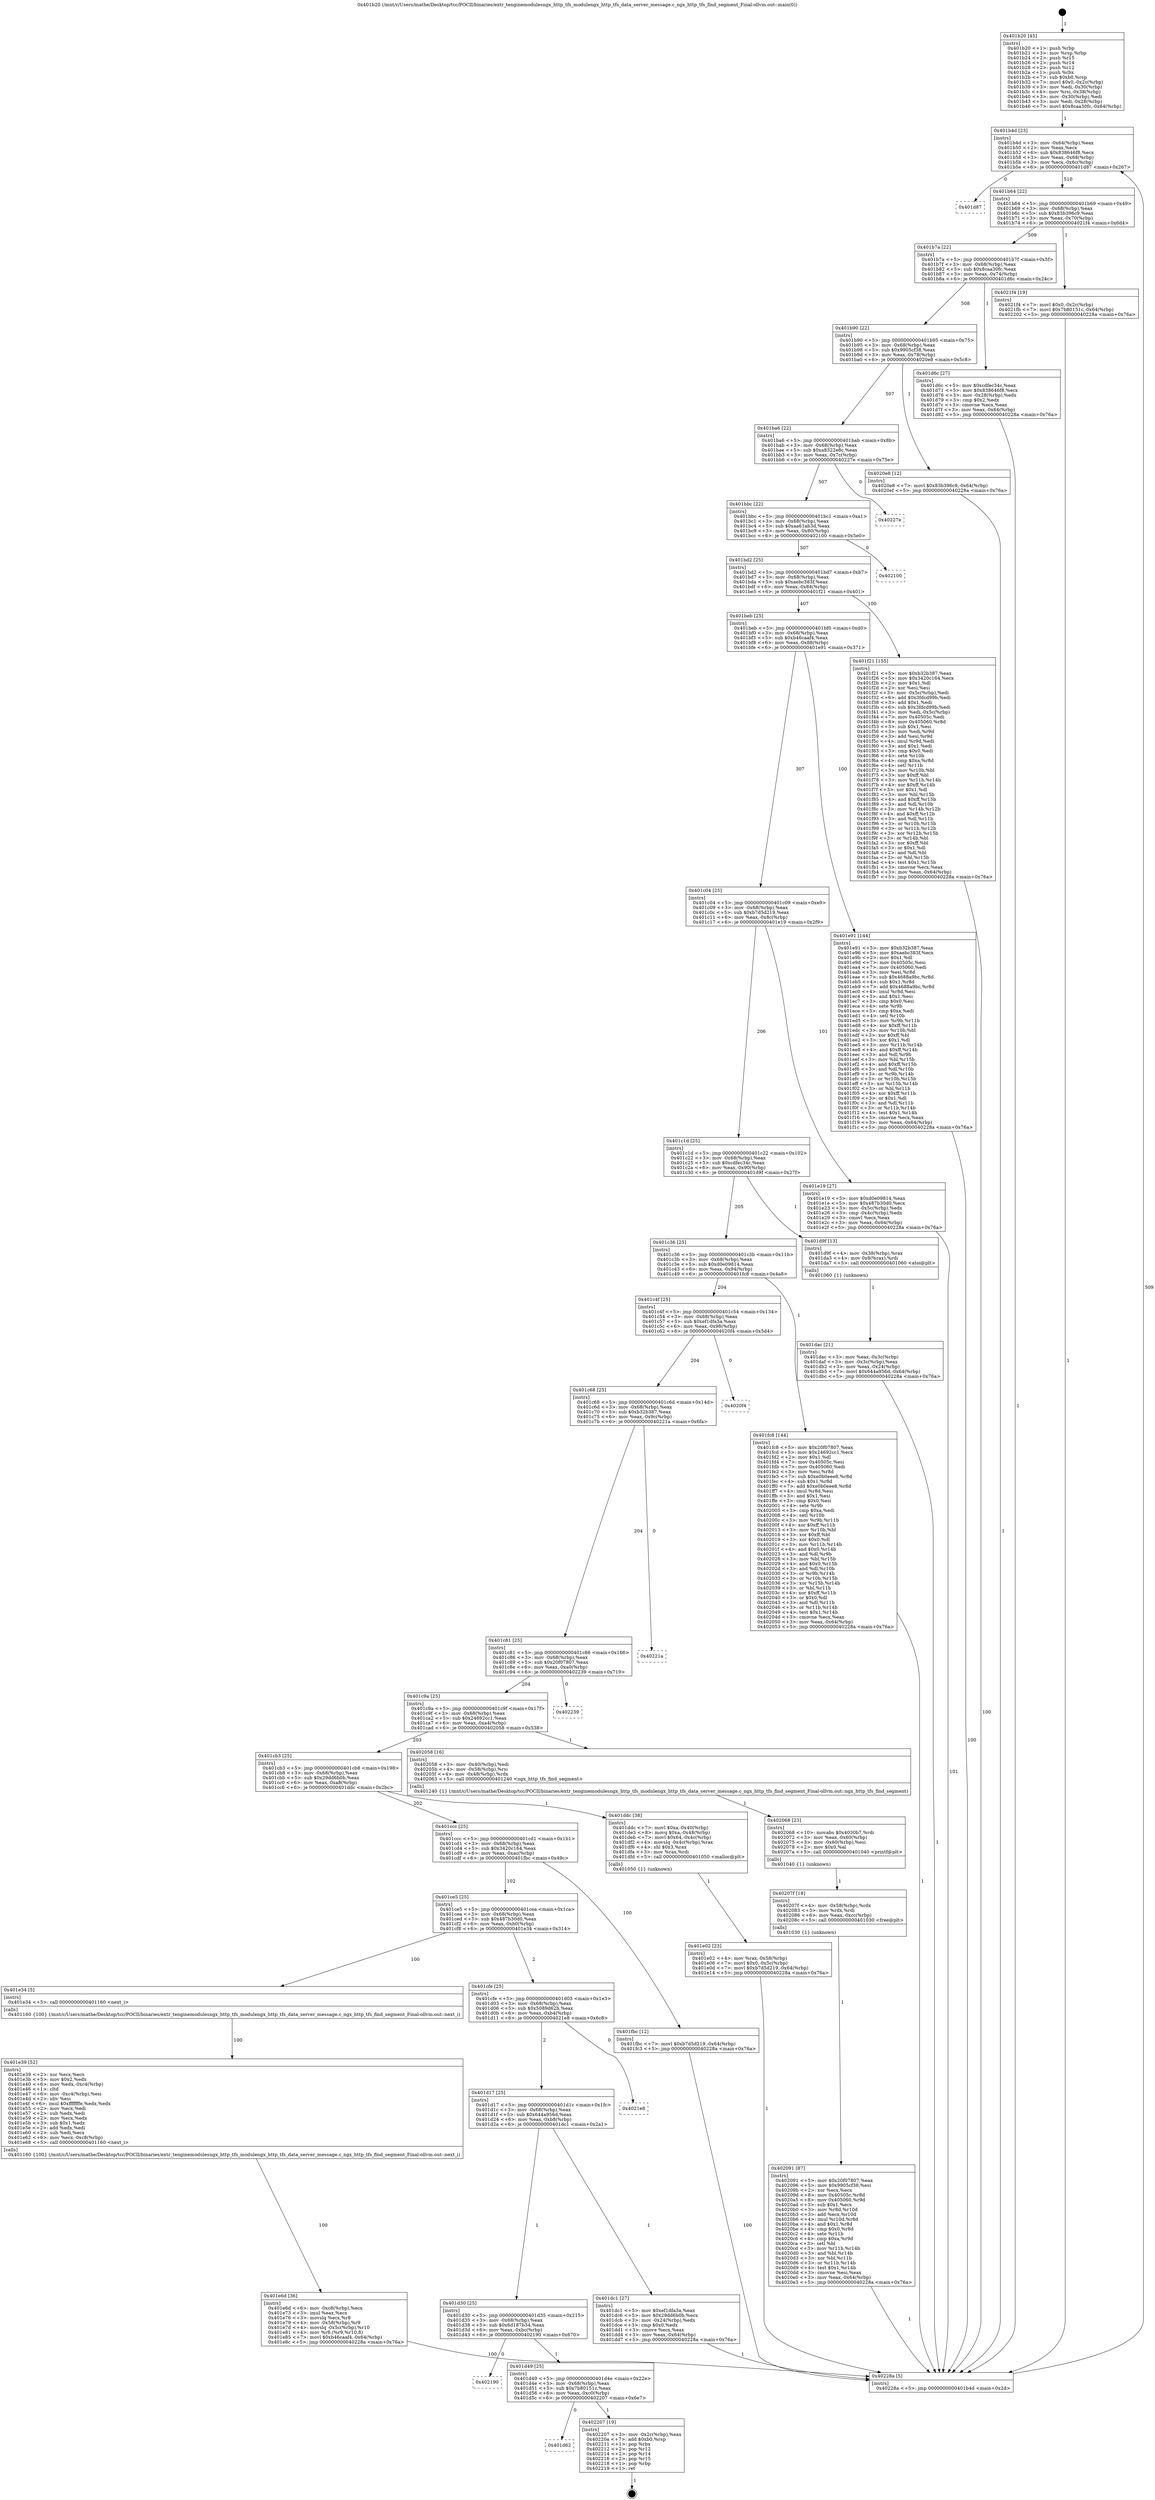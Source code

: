 digraph "0x401b20" {
  label = "0x401b20 (/mnt/c/Users/mathe/Desktop/tcc/POCII/binaries/extr_tenginemodulesngx_http_tfs_modulengx_http_tfs_data_server_message.c_ngx_http_tfs_find_segment_Final-ollvm.out::main(0))"
  labelloc = "t"
  node[shape=record]

  Entry [label="",width=0.3,height=0.3,shape=circle,fillcolor=black,style=filled]
  "0x401b4d" [label="{
     0x401b4d [23]\l
     | [instrs]\l
     &nbsp;&nbsp;0x401b4d \<+3\>: mov -0x64(%rbp),%eax\l
     &nbsp;&nbsp;0x401b50 \<+2\>: mov %eax,%ecx\l
     &nbsp;&nbsp;0x401b52 \<+6\>: sub $0x838646f8,%ecx\l
     &nbsp;&nbsp;0x401b58 \<+3\>: mov %eax,-0x68(%rbp)\l
     &nbsp;&nbsp;0x401b5b \<+3\>: mov %ecx,-0x6c(%rbp)\l
     &nbsp;&nbsp;0x401b5e \<+6\>: je 0000000000401d87 \<main+0x267\>\l
  }"]
  "0x401d87" [label="{
     0x401d87\l
  }", style=dashed]
  "0x401b64" [label="{
     0x401b64 [22]\l
     | [instrs]\l
     &nbsp;&nbsp;0x401b64 \<+5\>: jmp 0000000000401b69 \<main+0x49\>\l
     &nbsp;&nbsp;0x401b69 \<+3\>: mov -0x68(%rbp),%eax\l
     &nbsp;&nbsp;0x401b6c \<+5\>: sub $0x83b396c9,%eax\l
     &nbsp;&nbsp;0x401b71 \<+3\>: mov %eax,-0x70(%rbp)\l
     &nbsp;&nbsp;0x401b74 \<+6\>: je 00000000004021f4 \<main+0x6d4\>\l
  }"]
  Exit [label="",width=0.3,height=0.3,shape=circle,fillcolor=black,style=filled,peripheries=2]
  "0x4021f4" [label="{
     0x4021f4 [19]\l
     | [instrs]\l
     &nbsp;&nbsp;0x4021f4 \<+7\>: movl $0x0,-0x2c(%rbp)\l
     &nbsp;&nbsp;0x4021fb \<+7\>: movl $0x7b80151c,-0x64(%rbp)\l
     &nbsp;&nbsp;0x402202 \<+5\>: jmp 000000000040228a \<main+0x76a\>\l
  }"]
  "0x401b7a" [label="{
     0x401b7a [22]\l
     | [instrs]\l
     &nbsp;&nbsp;0x401b7a \<+5\>: jmp 0000000000401b7f \<main+0x5f\>\l
     &nbsp;&nbsp;0x401b7f \<+3\>: mov -0x68(%rbp),%eax\l
     &nbsp;&nbsp;0x401b82 \<+5\>: sub $0x8caa30fc,%eax\l
     &nbsp;&nbsp;0x401b87 \<+3\>: mov %eax,-0x74(%rbp)\l
     &nbsp;&nbsp;0x401b8a \<+6\>: je 0000000000401d6c \<main+0x24c\>\l
  }"]
  "0x401d62" [label="{
     0x401d62\l
  }", style=dashed]
  "0x401d6c" [label="{
     0x401d6c [27]\l
     | [instrs]\l
     &nbsp;&nbsp;0x401d6c \<+5\>: mov $0xcdfec34c,%eax\l
     &nbsp;&nbsp;0x401d71 \<+5\>: mov $0x838646f8,%ecx\l
     &nbsp;&nbsp;0x401d76 \<+3\>: mov -0x28(%rbp),%edx\l
     &nbsp;&nbsp;0x401d79 \<+3\>: cmp $0x2,%edx\l
     &nbsp;&nbsp;0x401d7c \<+3\>: cmovne %ecx,%eax\l
     &nbsp;&nbsp;0x401d7f \<+3\>: mov %eax,-0x64(%rbp)\l
     &nbsp;&nbsp;0x401d82 \<+5\>: jmp 000000000040228a \<main+0x76a\>\l
  }"]
  "0x401b90" [label="{
     0x401b90 [22]\l
     | [instrs]\l
     &nbsp;&nbsp;0x401b90 \<+5\>: jmp 0000000000401b95 \<main+0x75\>\l
     &nbsp;&nbsp;0x401b95 \<+3\>: mov -0x68(%rbp),%eax\l
     &nbsp;&nbsp;0x401b98 \<+5\>: sub $0x9905cf38,%eax\l
     &nbsp;&nbsp;0x401b9d \<+3\>: mov %eax,-0x78(%rbp)\l
     &nbsp;&nbsp;0x401ba0 \<+6\>: je 00000000004020e8 \<main+0x5c8\>\l
  }"]
  "0x40228a" [label="{
     0x40228a [5]\l
     | [instrs]\l
     &nbsp;&nbsp;0x40228a \<+5\>: jmp 0000000000401b4d \<main+0x2d\>\l
  }"]
  "0x401b20" [label="{
     0x401b20 [45]\l
     | [instrs]\l
     &nbsp;&nbsp;0x401b20 \<+1\>: push %rbp\l
     &nbsp;&nbsp;0x401b21 \<+3\>: mov %rsp,%rbp\l
     &nbsp;&nbsp;0x401b24 \<+2\>: push %r15\l
     &nbsp;&nbsp;0x401b26 \<+2\>: push %r14\l
     &nbsp;&nbsp;0x401b28 \<+2\>: push %r12\l
     &nbsp;&nbsp;0x401b2a \<+1\>: push %rbx\l
     &nbsp;&nbsp;0x401b2b \<+7\>: sub $0xb0,%rsp\l
     &nbsp;&nbsp;0x401b32 \<+7\>: movl $0x0,-0x2c(%rbp)\l
     &nbsp;&nbsp;0x401b39 \<+3\>: mov %edi,-0x30(%rbp)\l
     &nbsp;&nbsp;0x401b3c \<+4\>: mov %rsi,-0x38(%rbp)\l
     &nbsp;&nbsp;0x401b40 \<+3\>: mov -0x30(%rbp),%edi\l
     &nbsp;&nbsp;0x401b43 \<+3\>: mov %edi,-0x28(%rbp)\l
     &nbsp;&nbsp;0x401b46 \<+7\>: movl $0x8caa30fc,-0x64(%rbp)\l
  }"]
  "0x402207" [label="{
     0x402207 [19]\l
     | [instrs]\l
     &nbsp;&nbsp;0x402207 \<+3\>: mov -0x2c(%rbp),%eax\l
     &nbsp;&nbsp;0x40220a \<+7\>: add $0xb0,%rsp\l
     &nbsp;&nbsp;0x402211 \<+1\>: pop %rbx\l
     &nbsp;&nbsp;0x402212 \<+2\>: pop %r12\l
     &nbsp;&nbsp;0x402214 \<+2\>: pop %r14\l
     &nbsp;&nbsp;0x402216 \<+2\>: pop %r15\l
     &nbsp;&nbsp;0x402218 \<+1\>: pop %rbp\l
     &nbsp;&nbsp;0x402219 \<+1\>: ret\l
  }"]
  "0x4020e8" [label="{
     0x4020e8 [12]\l
     | [instrs]\l
     &nbsp;&nbsp;0x4020e8 \<+7\>: movl $0x83b396c9,-0x64(%rbp)\l
     &nbsp;&nbsp;0x4020ef \<+5\>: jmp 000000000040228a \<main+0x76a\>\l
  }"]
  "0x401ba6" [label="{
     0x401ba6 [22]\l
     | [instrs]\l
     &nbsp;&nbsp;0x401ba6 \<+5\>: jmp 0000000000401bab \<main+0x8b\>\l
     &nbsp;&nbsp;0x401bab \<+3\>: mov -0x68(%rbp),%eax\l
     &nbsp;&nbsp;0x401bae \<+5\>: sub $0xa8322e8c,%eax\l
     &nbsp;&nbsp;0x401bb3 \<+3\>: mov %eax,-0x7c(%rbp)\l
     &nbsp;&nbsp;0x401bb6 \<+6\>: je 000000000040227e \<main+0x75e\>\l
  }"]
  "0x401d49" [label="{
     0x401d49 [25]\l
     | [instrs]\l
     &nbsp;&nbsp;0x401d49 \<+5\>: jmp 0000000000401d4e \<main+0x22e\>\l
     &nbsp;&nbsp;0x401d4e \<+3\>: mov -0x68(%rbp),%eax\l
     &nbsp;&nbsp;0x401d51 \<+5\>: sub $0x7b80151c,%eax\l
     &nbsp;&nbsp;0x401d56 \<+6\>: mov %eax,-0xc0(%rbp)\l
     &nbsp;&nbsp;0x401d5c \<+6\>: je 0000000000402207 \<main+0x6e7\>\l
  }"]
  "0x40227e" [label="{
     0x40227e\l
  }", style=dashed]
  "0x401bbc" [label="{
     0x401bbc [22]\l
     | [instrs]\l
     &nbsp;&nbsp;0x401bbc \<+5\>: jmp 0000000000401bc1 \<main+0xa1\>\l
     &nbsp;&nbsp;0x401bc1 \<+3\>: mov -0x68(%rbp),%eax\l
     &nbsp;&nbsp;0x401bc4 \<+5\>: sub $0xaa61ab3d,%eax\l
     &nbsp;&nbsp;0x401bc9 \<+3\>: mov %eax,-0x80(%rbp)\l
     &nbsp;&nbsp;0x401bcc \<+6\>: je 0000000000402100 \<main+0x5e0\>\l
  }"]
  "0x402190" [label="{
     0x402190\l
  }", style=dashed]
  "0x402100" [label="{
     0x402100\l
  }", style=dashed]
  "0x401bd2" [label="{
     0x401bd2 [25]\l
     | [instrs]\l
     &nbsp;&nbsp;0x401bd2 \<+5\>: jmp 0000000000401bd7 \<main+0xb7\>\l
     &nbsp;&nbsp;0x401bd7 \<+3\>: mov -0x68(%rbp),%eax\l
     &nbsp;&nbsp;0x401bda \<+5\>: sub $0xaebc383f,%eax\l
     &nbsp;&nbsp;0x401bdf \<+6\>: mov %eax,-0x84(%rbp)\l
     &nbsp;&nbsp;0x401be5 \<+6\>: je 0000000000401f21 \<main+0x401\>\l
  }"]
  "0x402091" [label="{
     0x402091 [87]\l
     | [instrs]\l
     &nbsp;&nbsp;0x402091 \<+5\>: mov $0x20f07807,%eax\l
     &nbsp;&nbsp;0x402096 \<+5\>: mov $0x9905cf38,%esi\l
     &nbsp;&nbsp;0x40209b \<+2\>: xor %ecx,%ecx\l
     &nbsp;&nbsp;0x40209d \<+8\>: mov 0x40505c,%r8d\l
     &nbsp;&nbsp;0x4020a5 \<+8\>: mov 0x405060,%r9d\l
     &nbsp;&nbsp;0x4020ad \<+3\>: sub $0x1,%ecx\l
     &nbsp;&nbsp;0x4020b0 \<+3\>: mov %r8d,%r10d\l
     &nbsp;&nbsp;0x4020b3 \<+3\>: add %ecx,%r10d\l
     &nbsp;&nbsp;0x4020b6 \<+4\>: imul %r10d,%r8d\l
     &nbsp;&nbsp;0x4020ba \<+4\>: and $0x1,%r8d\l
     &nbsp;&nbsp;0x4020be \<+4\>: cmp $0x0,%r8d\l
     &nbsp;&nbsp;0x4020c2 \<+4\>: sete %r11b\l
     &nbsp;&nbsp;0x4020c6 \<+4\>: cmp $0xa,%r9d\l
     &nbsp;&nbsp;0x4020ca \<+3\>: setl %bl\l
     &nbsp;&nbsp;0x4020cd \<+3\>: mov %r11b,%r14b\l
     &nbsp;&nbsp;0x4020d0 \<+3\>: and %bl,%r14b\l
     &nbsp;&nbsp;0x4020d3 \<+3\>: xor %bl,%r11b\l
     &nbsp;&nbsp;0x4020d6 \<+3\>: or %r11b,%r14b\l
     &nbsp;&nbsp;0x4020d9 \<+4\>: test $0x1,%r14b\l
     &nbsp;&nbsp;0x4020dd \<+3\>: cmovne %esi,%eax\l
     &nbsp;&nbsp;0x4020e0 \<+3\>: mov %eax,-0x64(%rbp)\l
     &nbsp;&nbsp;0x4020e3 \<+5\>: jmp 000000000040228a \<main+0x76a\>\l
  }"]
  "0x401f21" [label="{
     0x401f21 [155]\l
     | [instrs]\l
     &nbsp;&nbsp;0x401f21 \<+5\>: mov $0xb32b387,%eax\l
     &nbsp;&nbsp;0x401f26 \<+5\>: mov $0x3420c164,%ecx\l
     &nbsp;&nbsp;0x401f2b \<+2\>: mov $0x1,%dl\l
     &nbsp;&nbsp;0x401f2d \<+2\>: xor %esi,%esi\l
     &nbsp;&nbsp;0x401f2f \<+3\>: mov -0x5c(%rbp),%edi\l
     &nbsp;&nbsp;0x401f32 \<+6\>: add $0x3fdcd99b,%edi\l
     &nbsp;&nbsp;0x401f38 \<+3\>: add $0x1,%edi\l
     &nbsp;&nbsp;0x401f3b \<+6\>: sub $0x3fdcd99b,%edi\l
     &nbsp;&nbsp;0x401f41 \<+3\>: mov %edi,-0x5c(%rbp)\l
     &nbsp;&nbsp;0x401f44 \<+7\>: mov 0x40505c,%edi\l
     &nbsp;&nbsp;0x401f4b \<+8\>: mov 0x405060,%r8d\l
     &nbsp;&nbsp;0x401f53 \<+3\>: sub $0x1,%esi\l
     &nbsp;&nbsp;0x401f56 \<+3\>: mov %edi,%r9d\l
     &nbsp;&nbsp;0x401f59 \<+3\>: add %esi,%r9d\l
     &nbsp;&nbsp;0x401f5c \<+4\>: imul %r9d,%edi\l
     &nbsp;&nbsp;0x401f60 \<+3\>: and $0x1,%edi\l
     &nbsp;&nbsp;0x401f63 \<+3\>: cmp $0x0,%edi\l
     &nbsp;&nbsp;0x401f66 \<+4\>: sete %r10b\l
     &nbsp;&nbsp;0x401f6a \<+4\>: cmp $0xa,%r8d\l
     &nbsp;&nbsp;0x401f6e \<+4\>: setl %r11b\l
     &nbsp;&nbsp;0x401f72 \<+3\>: mov %r10b,%bl\l
     &nbsp;&nbsp;0x401f75 \<+3\>: xor $0xff,%bl\l
     &nbsp;&nbsp;0x401f78 \<+3\>: mov %r11b,%r14b\l
     &nbsp;&nbsp;0x401f7b \<+4\>: xor $0xff,%r14b\l
     &nbsp;&nbsp;0x401f7f \<+3\>: xor $0x1,%dl\l
     &nbsp;&nbsp;0x401f82 \<+3\>: mov %bl,%r15b\l
     &nbsp;&nbsp;0x401f85 \<+4\>: and $0xff,%r15b\l
     &nbsp;&nbsp;0x401f89 \<+3\>: and %dl,%r10b\l
     &nbsp;&nbsp;0x401f8c \<+3\>: mov %r14b,%r12b\l
     &nbsp;&nbsp;0x401f8f \<+4\>: and $0xff,%r12b\l
     &nbsp;&nbsp;0x401f93 \<+3\>: and %dl,%r11b\l
     &nbsp;&nbsp;0x401f96 \<+3\>: or %r10b,%r15b\l
     &nbsp;&nbsp;0x401f99 \<+3\>: or %r11b,%r12b\l
     &nbsp;&nbsp;0x401f9c \<+3\>: xor %r12b,%r15b\l
     &nbsp;&nbsp;0x401f9f \<+3\>: or %r14b,%bl\l
     &nbsp;&nbsp;0x401fa2 \<+3\>: xor $0xff,%bl\l
     &nbsp;&nbsp;0x401fa5 \<+3\>: or $0x1,%dl\l
     &nbsp;&nbsp;0x401fa8 \<+2\>: and %dl,%bl\l
     &nbsp;&nbsp;0x401faa \<+3\>: or %bl,%r15b\l
     &nbsp;&nbsp;0x401fad \<+4\>: test $0x1,%r15b\l
     &nbsp;&nbsp;0x401fb1 \<+3\>: cmovne %ecx,%eax\l
     &nbsp;&nbsp;0x401fb4 \<+3\>: mov %eax,-0x64(%rbp)\l
     &nbsp;&nbsp;0x401fb7 \<+5\>: jmp 000000000040228a \<main+0x76a\>\l
  }"]
  "0x401beb" [label="{
     0x401beb [25]\l
     | [instrs]\l
     &nbsp;&nbsp;0x401beb \<+5\>: jmp 0000000000401bf0 \<main+0xd0\>\l
     &nbsp;&nbsp;0x401bf0 \<+3\>: mov -0x68(%rbp),%eax\l
     &nbsp;&nbsp;0x401bf3 \<+5\>: sub $0xb46caaf4,%eax\l
     &nbsp;&nbsp;0x401bf8 \<+6\>: mov %eax,-0x88(%rbp)\l
     &nbsp;&nbsp;0x401bfe \<+6\>: je 0000000000401e91 \<main+0x371\>\l
  }"]
  "0x40207f" [label="{
     0x40207f [18]\l
     | [instrs]\l
     &nbsp;&nbsp;0x40207f \<+4\>: mov -0x58(%rbp),%rdx\l
     &nbsp;&nbsp;0x402083 \<+3\>: mov %rdx,%rdi\l
     &nbsp;&nbsp;0x402086 \<+6\>: mov %eax,-0xcc(%rbp)\l
     &nbsp;&nbsp;0x40208c \<+5\>: call 0000000000401030 \<free@plt\>\l
     | [calls]\l
     &nbsp;&nbsp;0x401030 \{1\} (unknown)\l
  }"]
  "0x401e91" [label="{
     0x401e91 [144]\l
     | [instrs]\l
     &nbsp;&nbsp;0x401e91 \<+5\>: mov $0xb32b387,%eax\l
     &nbsp;&nbsp;0x401e96 \<+5\>: mov $0xaebc383f,%ecx\l
     &nbsp;&nbsp;0x401e9b \<+2\>: mov $0x1,%dl\l
     &nbsp;&nbsp;0x401e9d \<+7\>: mov 0x40505c,%esi\l
     &nbsp;&nbsp;0x401ea4 \<+7\>: mov 0x405060,%edi\l
     &nbsp;&nbsp;0x401eab \<+3\>: mov %esi,%r8d\l
     &nbsp;&nbsp;0x401eae \<+7\>: sub $0x4688a9bc,%r8d\l
     &nbsp;&nbsp;0x401eb5 \<+4\>: sub $0x1,%r8d\l
     &nbsp;&nbsp;0x401eb9 \<+7\>: add $0x4688a9bc,%r8d\l
     &nbsp;&nbsp;0x401ec0 \<+4\>: imul %r8d,%esi\l
     &nbsp;&nbsp;0x401ec4 \<+3\>: and $0x1,%esi\l
     &nbsp;&nbsp;0x401ec7 \<+3\>: cmp $0x0,%esi\l
     &nbsp;&nbsp;0x401eca \<+4\>: sete %r9b\l
     &nbsp;&nbsp;0x401ece \<+3\>: cmp $0xa,%edi\l
     &nbsp;&nbsp;0x401ed1 \<+4\>: setl %r10b\l
     &nbsp;&nbsp;0x401ed5 \<+3\>: mov %r9b,%r11b\l
     &nbsp;&nbsp;0x401ed8 \<+4\>: xor $0xff,%r11b\l
     &nbsp;&nbsp;0x401edc \<+3\>: mov %r10b,%bl\l
     &nbsp;&nbsp;0x401edf \<+3\>: xor $0xff,%bl\l
     &nbsp;&nbsp;0x401ee2 \<+3\>: xor $0x1,%dl\l
     &nbsp;&nbsp;0x401ee5 \<+3\>: mov %r11b,%r14b\l
     &nbsp;&nbsp;0x401ee8 \<+4\>: and $0xff,%r14b\l
     &nbsp;&nbsp;0x401eec \<+3\>: and %dl,%r9b\l
     &nbsp;&nbsp;0x401eef \<+3\>: mov %bl,%r15b\l
     &nbsp;&nbsp;0x401ef2 \<+4\>: and $0xff,%r15b\l
     &nbsp;&nbsp;0x401ef6 \<+3\>: and %dl,%r10b\l
     &nbsp;&nbsp;0x401ef9 \<+3\>: or %r9b,%r14b\l
     &nbsp;&nbsp;0x401efc \<+3\>: or %r10b,%r15b\l
     &nbsp;&nbsp;0x401eff \<+3\>: xor %r15b,%r14b\l
     &nbsp;&nbsp;0x401f02 \<+3\>: or %bl,%r11b\l
     &nbsp;&nbsp;0x401f05 \<+4\>: xor $0xff,%r11b\l
     &nbsp;&nbsp;0x401f09 \<+3\>: or $0x1,%dl\l
     &nbsp;&nbsp;0x401f0c \<+3\>: and %dl,%r11b\l
     &nbsp;&nbsp;0x401f0f \<+3\>: or %r11b,%r14b\l
     &nbsp;&nbsp;0x401f12 \<+4\>: test $0x1,%r14b\l
     &nbsp;&nbsp;0x401f16 \<+3\>: cmovne %ecx,%eax\l
     &nbsp;&nbsp;0x401f19 \<+3\>: mov %eax,-0x64(%rbp)\l
     &nbsp;&nbsp;0x401f1c \<+5\>: jmp 000000000040228a \<main+0x76a\>\l
  }"]
  "0x401c04" [label="{
     0x401c04 [25]\l
     | [instrs]\l
     &nbsp;&nbsp;0x401c04 \<+5\>: jmp 0000000000401c09 \<main+0xe9\>\l
     &nbsp;&nbsp;0x401c09 \<+3\>: mov -0x68(%rbp),%eax\l
     &nbsp;&nbsp;0x401c0c \<+5\>: sub $0xb7d5d219,%eax\l
     &nbsp;&nbsp;0x401c11 \<+6\>: mov %eax,-0x8c(%rbp)\l
     &nbsp;&nbsp;0x401c17 \<+6\>: je 0000000000401e19 \<main+0x2f9\>\l
  }"]
  "0x402068" [label="{
     0x402068 [23]\l
     | [instrs]\l
     &nbsp;&nbsp;0x402068 \<+10\>: movabs $0x4030b7,%rdi\l
     &nbsp;&nbsp;0x402072 \<+3\>: mov %eax,-0x60(%rbp)\l
     &nbsp;&nbsp;0x402075 \<+3\>: mov -0x60(%rbp),%esi\l
     &nbsp;&nbsp;0x402078 \<+2\>: mov $0x0,%al\l
     &nbsp;&nbsp;0x40207a \<+5\>: call 0000000000401040 \<printf@plt\>\l
     | [calls]\l
     &nbsp;&nbsp;0x401040 \{1\} (unknown)\l
  }"]
  "0x401e19" [label="{
     0x401e19 [27]\l
     | [instrs]\l
     &nbsp;&nbsp;0x401e19 \<+5\>: mov $0xd0e09814,%eax\l
     &nbsp;&nbsp;0x401e1e \<+5\>: mov $0x487b30d0,%ecx\l
     &nbsp;&nbsp;0x401e23 \<+3\>: mov -0x5c(%rbp),%edx\l
     &nbsp;&nbsp;0x401e26 \<+3\>: cmp -0x4c(%rbp),%edx\l
     &nbsp;&nbsp;0x401e29 \<+3\>: cmovl %ecx,%eax\l
     &nbsp;&nbsp;0x401e2c \<+3\>: mov %eax,-0x64(%rbp)\l
     &nbsp;&nbsp;0x401e2f \<+5\>: jmp 000000000040228a \<main+0x76a\>\l
  }"]
  "0x401c1d" [label="{
     0x401c1d [25]\l
     | [instrs]\l
     &nbsp;&nbsp;0x401c1d \<+5\>: jmp 0000000000401c22 \<main+0x102\>\l
     &nbsp;&nbsp;0x401c22 \<+3\>: mov -0x68(%rbp),%eax\l
     &nbsp;&nbsp;0x401c25 \<+5\>: sub $0xcdfec34c,%eax\l
     &nbsp;&nbsp;0x401c2a \<+6\>: mov %eax,-0x90(%rbp)\l
     &nbsp;&nbsp;0x401c30 \<+6\>: je 0000000000401d9f \<main+0x27f\>\l
  }"]
  "0x401e6d" [label="{
     0x401e6d [36]\l
     | [instrs]\l
     &nbsp;&nbsp;0x401e6d \<+6\>: mov -0xc8(%rbp),%ecx\l
     &nbsp;&nbsp;0x401e73 \<+3\>: imul %eax,%ecx\l
     &nbsp;&nbsp;0x401e76 \<+3\>: movslq %ecx,%r8\l
     &nbsp;&nbsp;0x401e79 \<+4\>: mov -0x58(%rbp),%r9\l
     &nbsp;&nbsp;0x401e7d \<+4\>: movslq -0x5c(%rbp),%r10\l
     &nbsp;&nbsp;0x401e81 \<+4\>: mov %r8,(%r9,%r10,8)\l
     &nbsp;&nbsp;0x401e85 \<+7\>: movl $0xb46caaf4,-0x64(%rbp)\l
     &nbsp;&nbsp;0x401e8c \<+5\>: jmp 000000000040228a \<main+0x76a\>\l
  }"]
  "0x401d9f" [label="{
     0x401d9f [13]\l
     | [instrs]\l
     &nbsp;&nbsp;0x401d9f \<+4\>: mov -0x38(%rbp),%rax\l
     &nbsp;&nbsp;0x401da3 \<+4\>: mov 0x8(%rax),%rdi\l
     &nbsp;&nbsp;0x401da7 \<+5\>: call 0000000000401060 \<atoi@plt\>\l
     | [calls]\l
     &nbsp;&nbsp;0x401060 \{1\} (unknown)\l
  }"]
  "0x401c36" [label="{
     0x401c36 [25]\l
     | [instrs]\l
     &nbsp;&nbsp;0x401c36 \<+5\>: jmp 0000000000401c3b \<main+0x11b\>\l
     &nbsp;&nbsp;0x401c3b \<+3\>: mov -0x68(%rbp),%eax\l
     &nbsp;&nbsp;0x401c3e \<+5\>: sub $0xd0e09814,%eax\l
     &nbsp;&nbsp;0x401c43 \<+6\>: mov %eax,-0x94(%rbp)\l
     &nbsp;&nbsp;0x401c49 \<+6\>: je 0000000000401fc8 \<main+0x4a8\>\l
  }"]
  "0x401dac" [label="{
     0x401dac [21]\l
     | [instrs]\l
     &nbsp;&nbsp;0x401dac \<+3\>: mov %eax,-0x3c(%rbp)\l
     &nbsp;&nbsp;0x401daf \<+3\>: mov -0x3c(%rbp),%eax\l
     &nbsp;&nbsp;0x401db2 \<+3\>: mov %eax,-0x24(%rbp)\l
     &nbsp;&nbsp;0x401db5 \<+7\>: movl $0x644a956d,-0x64(%rbp)\l
     &nbsp;&nbsp;0x401dbc \<+5\>: jmp 000000000040228a \<main+0x76a\>\l
  }"]
  "0x401e39" [label="{
     0x401e39 [52]\l
     | [instrs]\l
     &nbsp;&nbsp;0x401e39 \<+2\>: xor %ecx,%ecx\l
     &nbsp;&nbsp;0x401e3b \<+5\>: mov $0x2,%edx\l
     &nbsp;&nbsp;0x401e40 \<+6\>: mov %edx,-0xc4(%rbp)\l
     &nbsp;&nbsp;0x401e46 \<+1\>: cltd\l
     &nbsp;&nbsp;0x401e47 \<+6\>: mov -0xc4(%rbp),%esi\l
     &nbsp;&nbsp;0x401e4d \<+2\>: idiv %esi\l
     &nbsp;&nbsp;0x401e4f \<+6\>: imul $0xfffffffe,%edx,%edx\l
     &nbsp;&nbsp;0x401e55 \<+2\>: mov %ecx,%edi\l
     &nbsp;&nbsp;0x401e57 \<+2\>: sub %edx,%edi\l
     &nbsp;&nbsp;0x401e59 \<+2\>: mov %ecx,%edx\l
     &nbsp;&nbsp;0x401e5b \<+3\>: sub $0x1,%edx\l
     &nbsp;&nbsp;0x401e5e \<+2\>: add %edx,%edi\l
     &nbsp;&nbsp;0x401e60 \<+2\>: sub %edi,%ecx\l
     &nbsp;&nbsp;0x401e62 \<+6\>: mov %ecx,-0xc8(%rbp)\l
     &nbsp;&nbsp;0x401e68 \<+5\>: call 0000000000401160 \<next_i\>\l
     | [calls]\l
     &nbsp;&nbsp;0x401160 \{100\} (/mnt/c/Users/mathe/Desktop/tcc/POCII/binaries/extr_tenginemodulesngx_http_tfs_modulengx_http_tfs_data_server_message.c_ngx_http_tfs_find_segment_Final-ollvm.out::next_i)\l
  }"]
  "0x401fc8" [label="{
     0x401fc8 [144]\l
     | [instrs]\l
     &nbsp;&nbsp;0x401fc8 \<+5\>: mov $0x20f07807,%eax\l
     &nbsp;&nbsp;0x401fcd \<+5\>: mov $0x24692cc1,%ecx\l
     &nbsp;&nbsp;0x401fd2 \<+2\>: mov $0x1,%dl\l
     &nbsp;&nbsp;0x401fd4 \<+7\>: mov 0x40505c,%esi\l
     &nbsp;&nbsp;0x401fdb \<+7\>: mov 0x405060,%edi\l
     &nbsp;&nbsp;0x401fe2 \<+3\>: mov %esi,%r8d\l
     &nbsp;&nbsp;0x401fe5 \<+7\>: sub $0xe0b0eee8,%r8d\l
     &nbsp;&nbsp;0x401fec \<+4\>: sub $0x1,%r8d\l
     &nbsp;&nbsp;0x401ff0 \<+7\>: add $0xe0b0eee8,%r8d\l
     &nbsp;&nbsp;0x401ff7 \<+4\>: imul %r8d,%esi\l
     &nbsp;&nbsp;0x401ffb \<+3\>: and $0x1,%esi\l
     &nbsp;&nbsp;0x401ffe \<+3\>: cmp $0x0,%esi\l
     &nbsp;&nbsp;0x402001 \<+4\>: sete %r9b\l
     &nbsp;&nbsp;0x402005 \<+3\>: cmp $0xa,%edi\l
     &nbsp;&nbsp;0x402008 \<+4\>: setl %r10b\l
     &nbsp;&nbsp;0x40200c \<+3\>: mov %r9b,%r11b\l
     &nbsp;&nbsp;0x40200f \<+4\>: xor $0xff,%r11b\l
     &nbsp;&nbsp;0x402013 \<+3\>: mov %r10b,%bl\l
     &nbsp;&nbsp;0x402016 \<+3\>: xor $0xff,%bl\l
     &nbsp;&nbsp;0x402019 \<+3\>: xor $0x0,%dl\l
     &nbsp;&nbsp;0x40201c \<+3\>: mov %r11b,%r14b\l
     &nbsp;&nbsp;0x40201f \<+4\>: and $0x0,%r14b\l
     &nbsp;&nbsp;0x402023 \<+3\>: and %dl,%r9b\l
     &nbsp;&nbsp;0x402026 \<+3\>: mov %bl,%r15b\l
     &nbsp;&nbsp;0x402029 \<+4\>: and $0x0,%r15b\l
     &nbsp;&nbsp;0x40202d \<+3\>: and %dl,%r10b\l
     &nbsp;&nbsp;0x402030 \<+3\>: or %r9b,%r14b\l
     &nbsp;&nbsp;0x402033 \<+3\>: or %r10b,%r15b\l
     &nbsp;&nbsp;0x402036 \<+3\>: xor %r15b,%r14b\l
     &nbsp;&nbsp;0x402039 \<+3\>: or %bl,%r11b\l
     &nbsp;&nbsp;0x40203c \<+4\>: xor $0xff,%r11b\l
     &nbsp;&nbsp;0x402040 \<+3\>: or $0x0,%dl\l
     &nbsp;&nbsp;0x402043 \<+3\>: and %dl,%r11b\l
     &nbsp;&nbsp;0x402046 \<+3\>: or %r11b,%r14b\l
     &nbsp;&nbsp;0x402049 \<+4\>: test $0x1,%r14b\l
     &nbsp;&nbsp;0x40204d \<+3\>: cmovne %ecx,%eax\l
     &nbsp;&nbsp;0x402050 \<+3\>: mov %eax,-0x64(%rbp)\l
     &nbsp;&nbsp;0x402053 \<+5\>: jmp 000000000040228a \<main+0x76a\>\l
  }"]
  "0x401c4f" [label="{
     0x401c4f [25]\l
     | [instrs]\l
     &nbsp;&nbsp;0x401c4f \<+5\>: jmp 0000000000401c54 \<main+0x134\>\l
     &nbsp;&nbsp;0x401c54 \<+3\>: mov -0x68(%rbp),%eax\l
     &nbsp;&nbsp;0x401c57 \<+5\>: sub $0xef1dfa3a,%eax\l
     &nbsp;&nbsp;0x401c5c \<+6\>: mov %eax,-0x98(%rbp)\l
     &nbsp;&nbsp;0x401c62 \<+6\>: je 00000000004020f4 \<main+0x5d4\>\l
  }"]
  "0x401e02" [label="{
     0x401e02 [23]\l
     | [instrs]\l
     &nbsp;&nbsp;0x401e02 \<+4\>: mov %rax,-0x58(%rbp)\l
     &nbsp;&nbsp;0x401e06 \<+7\>: movl $0x0,-0x5c(%rbp)\l
     &nbsp;&nbsp;0x401e0d \<+7\>: movl $0xb7d5d219,-0x64(%rbp)\l
     &nbsp;&nbsp;0x401e14 \<+5\>: jmp 000000000040228a \<main+0x76a\>\l
  }"]
  "0x4020f4" [label="{
     0x4020f4\l
  }", style=dashed]
  "0x401c68" [label="{
     0x401c68 [25]\l
     | [instrs]\l
     &nbsp;&nbsp;0x401c68 \<+5\>: jmp 0000000000401c6d \<main+0x14d\>\l
     &nbsp;&nbsp;0x401c6d \<+3\>: mov -0x68(%rbp),%eax\l
     &nbsp;&nbsp;0x401c70 \<+5\>: sub $0xb32b387,%eax\l
     &nbsp;&nbsp;0x401c75 \<+6\>: mov %eax,-0x9c(%rbp)\l
     &nbsp;&nbsp;0x401c7b \<+6\>: je 000000000040221a \<main+0x6fa\>\l
  }"]
  "0x401d30" [label="{
     0x401d30 [25]\l
     | [instrs]\l
     &nbsp;&nbsp;0x401d30 \<+5\>: jmp 0000000000401d35 \<main+0x215\>\l
     &nbsp;&nbsp;0x401d35 \<+3\>: mov -0x68(%rbp),%eax\l
     &nbsp;&nbsp;0x401d38 \<+5\>: sub $0x6d187b34,%eax\l
     &nbsp;&nbsp;0x401d3d \<+6\>: mov %eax,-0xbc(%rbp)\l
     &nbsp;&nbsp;0x401d43 \<+6\>: je 0000000000402190 \<main+0x670\>\l
  }"]
  "0x40221a" [label="{
     0x40221a\l
  }", style=dashed]
  "0x401c81" [label="{
     0x401c81 [25]\l
     | [instrs]\l
     &nbsp;&nbsp;0x401c81 \<+5\>: jmp 0000000000401c86 \<main+0x166\>\l
     &nbsp;&nbsp;0x401c86 \<+3\>: mov -0x68(%rbp),%eax\l
     &nbsp;&nbsp;0x401c89 \<+5\>: sub $0x20f07807,%eax\l
     &nbsp;&nbsp;0x401c8e \<+6\>: mov %eax,-0xa0(%rbp)\l
     &nbsp;&nbsp;0x401c94 \<+6\>: je 0000000000402239 \<main+0x719\>\l
  }"]
  "0x401dc1" [label="{
     0x401dc1 [27]\l
     | [instrs]\l
     &nbsp;&nbsp;0x401dc1 \<+5\>: mov $0xef1dfa3a,%eax\l
     &nbsp;&nbsp;0x401dc6 \<+5\>: mov $0x29dd6b0b,%ecx\l
     &nbsp;&nbsp;0x401dcb \<+3\>: mov -0x24(%rbp),%edx\l
     &nbsp;&nbsp;0x401dce \<+3\>: cmp $0x0,%edx\l
     &nbsp;&nbsp;0x401dd1 \<+3\>: cmove %ecx,%eax\l
     &nbsp;&nbsp;0x401dd4 \<+3\>: mov %eax,-0x64(%rbp)\l
     &nbsp;&nbsp;0x401dd7 \<+5\>: jmp 000000000040228a \<main+0x76a\>\l
  }"]
  "0x402239" [label="{
     0x402239\l
  }", style=dashed]
  "0x401c9a" [label="{
     0x401c9a [25]\l
     | [instrs]\l
     &nbsp;&nbsp;0x401c9a \<+5\>: jmp 0000000000401c9f \<main+0x17f\>\l
     &nbsp;&nbsp;0x401c9f \<+3\>: mov -0x68(%rbp),%eax\l
     &nbsp;&nbsp;0x401ca2 \<+5\>: sub $0x24692cc1,%eax\l
     &nbsp;&nbsp;0x401ca7 \<+6\>: mov %eax,-0xa4(%rbp)\l
     &nbsp;&nbsp;0x401cad \<+6\>: je 0000000000402058 \<main+0x538\>\l
  }"]
  "0x401d17" [label="{
     0x401d17 [25]\l
     | [instrs]\l
     &nbsp;&nbsp;0x401d17 \<+5\>: jmp 0000000000401d1c \<main+0x1fc\>\l
     &nbsp;&nbsp;0x401d1c \<+3\>: mov -0x68(%rbp),%eax\l
     &nbsp;&nbsp;0x401d1f \<+5\>: sub $0x644a956d,%eax\l
     &nbsp;&nbsp;0x401d24 \<+6\>: mov %eax,-0xb8(%rbp)\l
     &nbsp;&nbsp;0x401d2a \<+6\>: je 0000000000401dc1 \<main+0x2a1\>\l
  }"]
  "0x402058" [label="{
     0x402058 [16]\l
     | [instrs]\l
     &nbsp;&nbsp;0x402058 \<+3\>: mov -0x40(%rbp),%edi\l
     &nbsp;&nbsp;0x40205b \<+4\>: mov -0x58(%rbp),%rsi\l
     &nbsp;&nbsp;0x40205f \<+4\>: mov -0x48(%rbp),%rdx\l
     &nbsp;&nbsp;0x402063 \<+5\>: call 0000000000401240 \<ngx_http_tfs_find_segment\>\l
     | [calls]\l
     &nbsp;&nbsp;0x401240 \{1\} (/mnt/c/Users/mathe/Desktop/tcc/POCII/binaries/extr_tenginemodulesngx_http_tfs_modulengx_http_tfs_data_server_message.c_ngx_http_tfs_find_segment_Final-ollvm.out::ngx_http_tfs_find_segment)\l
  }"]
  "0x401cb3" [label="{
     0x401cb3 [25]\l
     | [instrs]\l
     &nbsp;&nbsp;0x401cb3 \<+5\>: jmp 0000000000401cb8 \<main+0x198\>\l
     &nbsp;&nbsp;0x401cb8 \<+3\>: mov -0x68(%rbp),%eax\l
     &nbsp;&nbsp;0x401cbb \<+5\>: sub $0x29dd6b0b,%eax\l
     &nbsp;&nbsp;0x401cc0 \<+6\>: mov %eax,-0xa8(%rbp)\l
     &nbsp;&nbsp;0x401cc6 \<+6\>: je 0000000000401ddc \<main+0x2bc\>\l
  }"]
  "0x4021e8" [label="{
     0x4021e8\l
  }", style=dashed]
  "0x401ddc" [label="{
     0x401ddc [38]\l
     | [instrs]\l
     &nbsp;&nbsp;0x401ddc \<+7\>: movl $0xa,-0x40(%rbp)\l
     &nbsp;&nbsp;0x401de3 \<+8\>: movq $0xa,-0x48(%rbp)\l
     &nbsp;&nbsp;0x401deb \<+7\>: movl $0x64,-0x4c(%rbp)\l
     &nbsp;&nbsp;0x401df2 \<+4\>: movslq -0x4c(%rbp),%rax\l
     &nbsp;&nbsp;0x401df6 \<+4\>: shl $0x3,%rax\l
     &nbsp;&nbsp;0x401dfa \<+3\>: mov %rax,%rdi\l
     &nbsp;&nbsp;0x401dfd \<+5\>: call 0000000000401050 \<malloc@plt\>\l
     | [calls]\l
     &nbsp;&nbsp;0x401050 \{1\} (unknown)\l
  }"]
  "0x401ccc" [label="{
     0x401ccc [25]\l
     | [instrs]\l
     &nbsp;&nbsp;0x401ccc \<+5\>: jmp 0000000000401cd1 \<main+0x1b1\>\l
     &nbsp;&nbsp;0x401cd1 \<+3\>: mov -0x68(%rbp),%eax\l
     &nbsp;&nbsp;0x401cd4 \<+5\>: sub $0x3420c164,%eax\l
     &nbsp;&nbsp;0x401cd9 \<+6\>: mov %eax,-0xac(%rbp)\l
     &nbsp;&nbsp;0x401cdf \<+6\>: je 0000000000401fbc \<main+0x49c\>\l
  }"]
  "0x401cfe" [label="{
     0x401cfe [25]\l
     | [instrs]\l
     &nbsp;&nbsp;0x401cfe \<+5\>: jmp 0000000000401d03 \<main+0x1e3\>\l
     &nbsp;&nbsp;0x401d03 \<+3\>: mov -0x68(%rbp),%eax\l
     &nbsp;&nbsp;0x401d06 \<+5\>: sub $0x5089d62b,%eax\l
     &nbsp;&nbsp;0x401d0b \<+6\>: mov %eax,-0xb4(%rbp)\l
     &nbsp;&nbsp;0x401d11 \<+6\>: je 00000000004021e8 \<main+0x6c8\>\l
  }"]
  "0x401fbc" [label="{
     0x401fbc [12]\l
     | [instrs]\l
     &nbsp;&nbsp;0x401fbc \<+7\>: movl $0xb7d5d219,-0x64(%rbp)\l
     &nbsp;&nbsp;0x401fc3 \<+5\>: jmp 000000000040228a \<main+0x76a\>\l
  }"]
  "0x401ce5" [label="{
     0x401ce5 [25]\l
     | [instrs]\l
     &nbsp;&nbsp;0x401ce5 \<+5\>: jmp 0000000000401cea \<main+0x1ca\>\l
     &nbsp;&nbsp;0x401cea \<+3\>: mov -0x68(%rbp),%eax\l
     &nbsp;&nbsp;0x401ced \<+5\>: sub $0x487b30d0,%eax\l
     &nbsp;&nbsp;0x401cf2 \<+6\>: mov %eax,-0xb0(%rbp)\l
     &nbsp;&nbsp;0x401cf8 \<+6\>: je 0000000000401e34 \<main+0x314\>\l
  }"]
  "0x401e34" [label="{
     0x401e34 [5]\l
     | [instrs]\l
     &nbsp;&nbsp;0x401e34 \<+5\>: call 0000000000401160 \<next_i\>\l
     | [calls]\l
     &nbsp;&nbsp;0x401160 \{100\} (/mnt/c/Users/mathe/Desktop/tcc/POCII/binaries/extr_tenginemodulesngx_http_tfs_modulengx_http_tfs_data_server_message.c_ngx_http_tfs_find_segment_Final-ollvm.out::next_i)\l
  }"]
  Entry -> "0x401b20" [label=" 1"]
  "0x401b4d" -> "0x401d87" [label=" 0"]
  "0x401b4d" -> "0x401b64" [label=" 510"]
  "0x402207" -> Exit [label=" 1"]
  "0x401b64" -> "0x4021f4" [label=" 1"]
  "0x401b64" -> "0x401b7a" [label=" 509"]
  "0x401d49" -> "0x401d62" [label=" 0"]
  "0x401b7a" -> "0x401d6c" [label=" 1"]
  "0x401b7a" -> "0x401b90" [label=" 508"]
  "0x401d6c" -> "0x40228a" [label=" 1"]
  "0x401b20" -> "0x401b4d" [label=" 1"]
  "0x40228a" -> "0x401b4d" [label=" 509"]
  "0x401d49" -> "0x402207" [label=" 1"]
  "0x401b90" -> "0x4020e8" [label=" 1"]
  "0x401b90" -> "0x401ba6" [label=" 507"]
  "0x401d30" -> "0x401d49" [label=" 1"]
  "0x401ba6" -> "0x40227e" [label=" 0"]
  "0x401ba6" -> "0x401bbc" [label=" 507"]
  "0x401d30" -> "0x402190" [label=" 0"]
  "0x401bbc" -> "0x402100" [label=" 0"]
  "0x401bbc" -> "0x401bd2" [label=" 507"]
  "0x4021f4" -> "0x40228a" [label=" 1"]
  "0x401bd2" -> "0x401f21" [label=" 100"]
  "0x401bd2" -> "0x401beb" [label=" 407"]
  "0x4020e8" -> "0x40228a" [label=" 1"]
  "0x401beb" -> "0x401e91" [label=" 100"]
  "0x401beb" -> "0x401c04" [label=" 307"]
  "0x402091" -> "0x40228a" [label=" 1"]
  "0x401c04" -> "0x401e19" [label=" 101"]
  "0x401c04" -> "0x401c1d" [label=" 206"]
  "0x40207f" -> "0x402091" [label=" 1"]
  "0x401c1d" -> "0x401d9f" [label=" 1"]
  "0x401c1d" -> "0x401c36" [label=" 205"]
  "0x401d9f" -> "0x401dac" [label=" 1"]
  "0x401dac" -> "0x40228a" [label=" 1"]
  "0x402068" -> "0x40207f" [label=" 1"]
  "0x401c36" -> "0x401fc8" [label=" 1"]
  "0x401c36" -> "0x401c4f" [label=" 204"]
  "0x402058" -> "0x402068" [label=" 1"]
  "0x401c4f" -> "0x4020f4" [label=" 0"]
  "0x401c4f" -> "0x401c68" [label=" 204"]
  "0x401fc8" -> "0x40228a" [label=" 1"]
  "0x401c68" -> "0x40221a" [label=" 0"]
  "0x401c68" -> "0x401c81" [label=" 204"]
  "0x401fbc" -> "0x40228a" [label=" 100"]
  "0x401c81" -> "0x402239" [label=" 0"]
  "0x401c81" -> "0x401c9a" [label=" 204"]
  "0x401f21" -> "0x40228a" [label=" 100"]
  "0x401c9a" -> "0x402058" [label=" 1"]
  "0x401c9a" -> "0x401cb3" [label=" 203"]
  "0x401e6d" -> "0x40228a" [label=" 100"]
  "0x401cb3" -> "0x401ddc" [label=" 1"]
  "0x401cb3" -> "0x401ccc" [label=" 202"]
  "0x401e39" -> "0x401e6d" [label=" 100"]
  "0x401ccc" -> "0x401fbc" [label=" 100"]
  "0x401ccc" -> "0x401ce5" [label=" 102"]
  "0x401e19" -> "0x40228a" [label=" 101"]
  "0x401ce5" -> "0x401e34" [label=" 100"]
  "0x401ce5" -> "0x401cfe" [label=" 2"]
  "0x401e34" -> "0x401e39" [label=" 100"]
  "0x401cfe" -> "0x4021e8" [label=" 0"]
  "0x401cfe" -> "0x401d17" [label=" 2"]
  "0x401e91" -> "0x40228a" [label=" 100"]
  "0x401d17" -> "0x401dc1" [label=" 1"]
  "0x401d17" -> "0x401d30" [label=" 1"]
  "0x401dc1" -> "0x40228a" [label=" 1"]
  "0x401ddc" -> "0x401e02" [label=" 1"]
  "0x401e02" -> "0x40228a" [label=" 1"]
}

